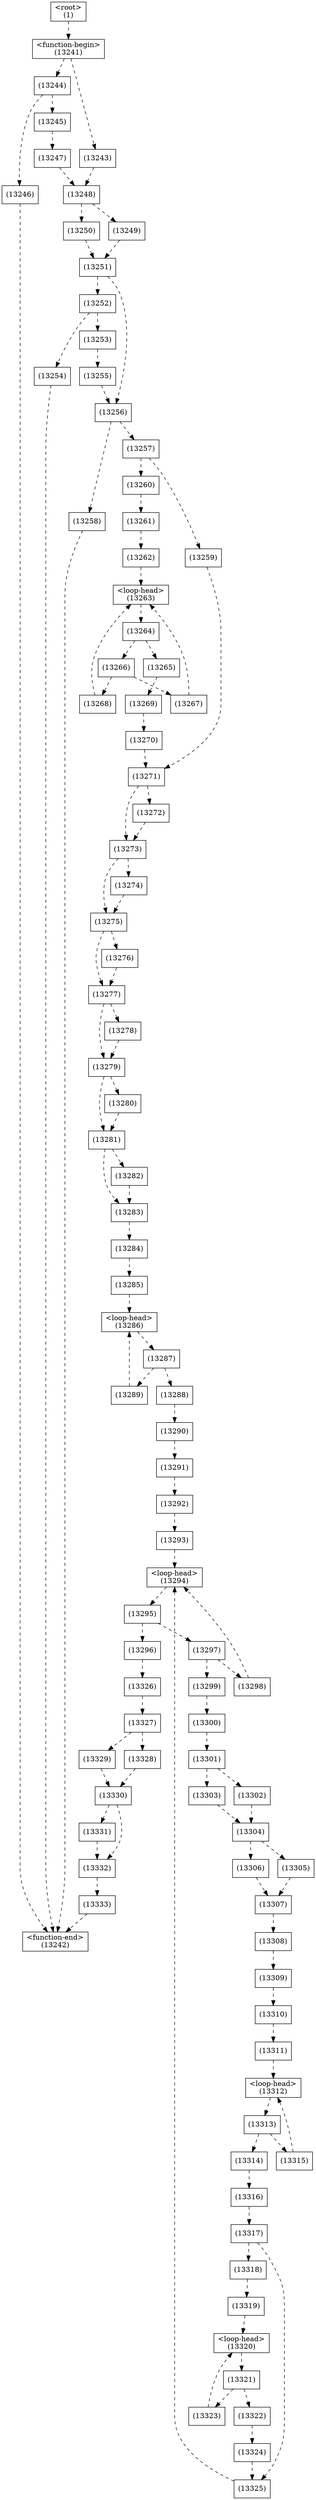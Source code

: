 digraph graphname {
n13333 [shape=box,label="(13333)"];
n13332 -> n13333[style="dashed"];
n13332 [shape=box,label="(13332)"];
n13331 -> n13332[style="dashed"];
n13330 -> n13332[style="dashed"];
n13331 [shape=box,label="(13331)"];
n13330 -> n13331[style="dashed"];
n13330 [shape=box,label="(13330)"];
n13329 -> n13330[style="dashed"];
n13328 -> n13330[style="dashed"];
n13329 [shape=box,label="(13329)"];
n13327 -> n13329[style="dashed"];
n13328 [shape=box,label="(13328)"];
n13327 -> n13328[style="dashed"];
n13327 [shape=box,label="(13327)"];
n13326 -> n13327[style="dashed"];
n13326 [shape=box,label="(13326)"];
n13296 -> n13326[style="dashed"];
n13325 [shape=box,label="(13325)"];
n13324 -> n13325[style="dashed"];
n13317 -> n13325[style="dashed"];
n13324 [shape=box,label="(13324)"];
n13322 -> n13324[style="dashed"];
n13323 [shape=box,label="(13323)"];
n13321 -> n13323[style="dashed"];
n13322 [shape=box,label="(13322)"];
n13321 -> n13322[style="dashed"];
n13321 [shape=box,label="(13321)"];
n13320 -> n13321[style="dashed"];
n13320 [shape=box,label="<loop-head>
(13320)"];
n13323 -> n13320[style="dashed"];
n13319 -> n13320[style="dashed"];
n13319 [shape=box,label="(13319)"];
n13318 -> n13319[style="dashed"];
n13318 [shape=box,label="(13318)"];
n13317 -> n13318[style="dashed"];
n13317 [shape=box,label="(13317)"];
n13316 -> n13317[style="dashed"];
n13316 [shape=box,label="(13316)"];
n13314 -> n13316[style="dashed"];
n13315 [shape=box,label="(13315)"];
n13313 -> n13315[style="dashed"];
n13314 [shape=box,label="(13314)"];
n13313 -> n13314[style="dashed"];
n13313 [shape=box,label="(13313)"];
n13312 -> n13313[style="dashed"];
n13312 [shape=box,label="<loop-head>
(13312)"];
n13315 -> n13312[style="dashed"];
n13311 -> n13312[style="dashed"];
n13311 [shape=box,label="(13311)"];
n13310 -> n13311[style="dashed"];
n13310 [shape=box,label="(13310)"];
n13309 -> n13310[style="dashed"];
n13309 [shape=box,label="(13309)"];
n13308 -> n13309[style="dashed"];
n13308 [shape=box,label="(13308)"];
n13307 -> n13308[style="dashed"];
n13307 [shape=box,label="(13307)"];
n13306 -> n13307[style="dashed"];
n13305 -> n13307[style="dashed"];
n13306 [shape=box,label="(13306)"];
n13304 -> n13306[style="dashed"];
n13305 [shape=box,label="(13305)"];
n13304 -> n13305[style="dashed"];
n13304 [shape=box,label="(13304)"];
n13303 -> n13304[style="dashed"];
n13302 -> n13304[style="dashed"];
n13303 [shape=box,label="(13303)"];
n13301 -> n13303[style="dashed"];
n13302 [shape=box,label="(13302)"];
n13301 -> n13302[style="dashed"];
n13301 [shape=box,label="(13301)"];
n13300 -> n13301[style="dashed"];
n13300 [shape=box,label="(13300)"];
n13299 -> n13300[style="dashed"];
n13299 [shape=box,label="(13299)"];
n13297 -> n13299[style="dashed"];
n13298 [shape=box,label="(13298)"];
n13297 -> n13298[style="dashed"];
n13297 [shape=box,label="(13297)"];
n13295 -> n13297[style="dashed"];
n13296 [shape=box,label="(13296)"];
n13295 -> n13296[style="dashed"];
n13295 [shape=box,label="(13295)"];
n13294 -> n13295[style="dashed"];
n13294 [shape=box,label="<loop-head>
(13294)"];
n13325 -> n13294[style="dashed"];
n13298 -> n13294[style="dashed"];
n13293 -> n13294[style="dashed"];
n13293 [shape=box,label="(13293)"];
n13292 -> n13293[style="dashed"];
n13292 [shape=box,label="(13292)"];
n13291 -> n13292[style="dashed"];
n13291 [shape=box,label="(13291)"];
n13290 -> n13291[style="dashed"];
n13290 [shape=box,label="(13290)"];
n13288 -> n13290[style="dashed"];
n13289 [shape=box,label="(13289)"];
n13287 -> n13289[style="dashed"];
n13288 [shape=box,label="(13288)"];
n13287 -> n13288[style="dashed"];
n13287 [shape=box,label="(13287)"];
n13286 -> n13287[style="dashed"];
n13286 [shape=box,label="<loop-head>
(13286)"];
n13289 -> n13286[style="dashed"];
n13285 -> n13286[style="dashed"];
n13285 [shape=box,label="(13285)"];
n13284 -> n13285[style="dashed"];
n13284 [shape=box,label="(13284)"];
n13283 -> n13284[style="dashed"];
n13283 [shape=box,label="(13283)"];
n13282 -> n13283[style="dashed"];
n13281 -> n13283[style="dashed"];
n13282 [shape=box,label="(13282)"];
n13281 -> n13282[style="dashed"];
n13281 [shape=box,label="(13281)"];
n13280 -> n13281[style="dashed"];
n13279 -> n13281[style="dashed"];
n13280 [shape=box,label="(13280)"];
n13279 -> n13280[style="dashed"];
n13279 [shape=box,label="(13279)"];
n13278 -> n13279[style="dashed"];
n13277 -> n13279[style="dashed"];
n13278 [shape=box,label="(13278)"];
n13277 -> n13278[style="dashed"];
n13277 [shape=box,label="(13277)"];
n13276 -> n13277[style="dashed"];
n13275 -> n13277[style="dashed"];
n13276 [shape=box,label="(13276)"];
n13275 -> n13276[style="dashed"];
n13275 [shape=box,label="(13275)"];
n13274 -> n13275[style="dashed"];
n13273 -> n13275[style="dashed"];
n13274 [shape=box,label="(13274)"];
n13273 -> n13274[style="dashed"];
n13273 [shape=box,label="(13273)"];
n13272 -> n13273[style="dashed"];
n13271 -> n13273[style="dashed"];
n13272 [shape=box,label="(13272)"];
n13271 -> n13272[style="dashed"];
n13271 [shape=box,label="(13271)"];
n13270 -> n13271[style="dashed"];
n13259 -> n13271[style="dashed"];
n13270 [shape=box,label="(13270)"];
n13269 -> n13270[style="dashed"];
n13269 [shape=box,label="(13269)"];
n13265 -> n13269[style="dashed"];
n13268 [shape=box,label="(13268)"];
n13266 -> n13268[style="dashed"];
n13267 [shape=box,label="(13267)"];
n13266 -> n13267[style="dashed"];
n13266 [shape=box,label="(13266)"];
n13264 -> n13266[style="dashed"];
n13265 [shape=box,label="(13265)"];
n13264 -> n13265[style="dashed"];
n13264 [shape=box,label="(13264)"];
n13263 -> n13264[style="dashed"];
n13263 [shape=box,label="<loop-head>
(13263)"];
n13268 -> n13263[style="dashed"];
n13267 -> n13263[style="dashed"];
n13262 -> n13263[style="dashed"];
n13262 [shape=box,label="(13262)"];
n13261 -> n13262[style="dashed"];
n13261 [shape=box,label="(13261)"];
n13260 -> n13261[style="dashed"];
n13260 [shape=box,label="(13260)"];
n13257 -> n13260[style="dashed"];
n13259 [shape=box,label="(13259)"];
n13257 -> n13259[style="dashed"];
n13258 [shape=box,label="(13258)"];
n13256 -> n13258[style="dashed"];
n13257 [shape=box,label="(13257)"];
n13256 -> n13257[style="dashed"];
n13256 [shape=box,label="(13256)"];
n13255 -> n13256[style="dashed"];
n13251 -> n13256[style="dashed"];
n13255 [shape=box,label="(13255)"];
n13253 -> n13255[style="dashed"];
n13254 [shape=box,label="(13254)"];
n13252 -> n13254[style="dashed"];
n13253 [shape=box,label="(13253)"];
n13252 -> n13253[style="dashed"];
n13252 [shape=box,label="(13252)"];
n13251 -> n13252[style="dashed"];
n13251 [shape=box,label="(13251)"];
n13250 -> n13251[style="dashed"];
n13249 -> n13251[style="dashed"];
n13250 [shape=box,label="(13250)"];
n13248 -> n13250[style="dashed"];
n13249 [shape=box,label="(13249)"];
n13248 -> n13249[style="dashed"];
n13248 [shape=box,label="(13248)"];
n13247 -> n13248[style="dashed"];
n13243 -> n13248[style="dashed"];
n13247 [shape=box,label="(13247)"];
n13245 -> n13247[style="dashed"];
n13246 [shape=box,label="(13246)"];
n13244 -> n13246[style="dashed"];
n13245 [shape=box,label="(13245)"];
n13244 -> n13245[style="dashed"];
n13244 [shape=box,label="(13244)"];
n13241 -> n13244[style="dashed"];
n13243 [shape=box,label="(13243)"];
n13241 -> n13243[style="dashed"];
n13242 [shape=box,label="<function-end>
(13242)"];
n13333 -> n13242[style="dashed"];
n13258 -> n13242[style="dashed"];
n13254 -> n13242[style="dashed"];
n13246 -> n13242[style="dashed"];
n13241 [shape=box,label="<function-begin>
(13241)"];
n1 -> n13241[style="dashed"];
n1 [shape=box,label="<root>
(1)"];
}
